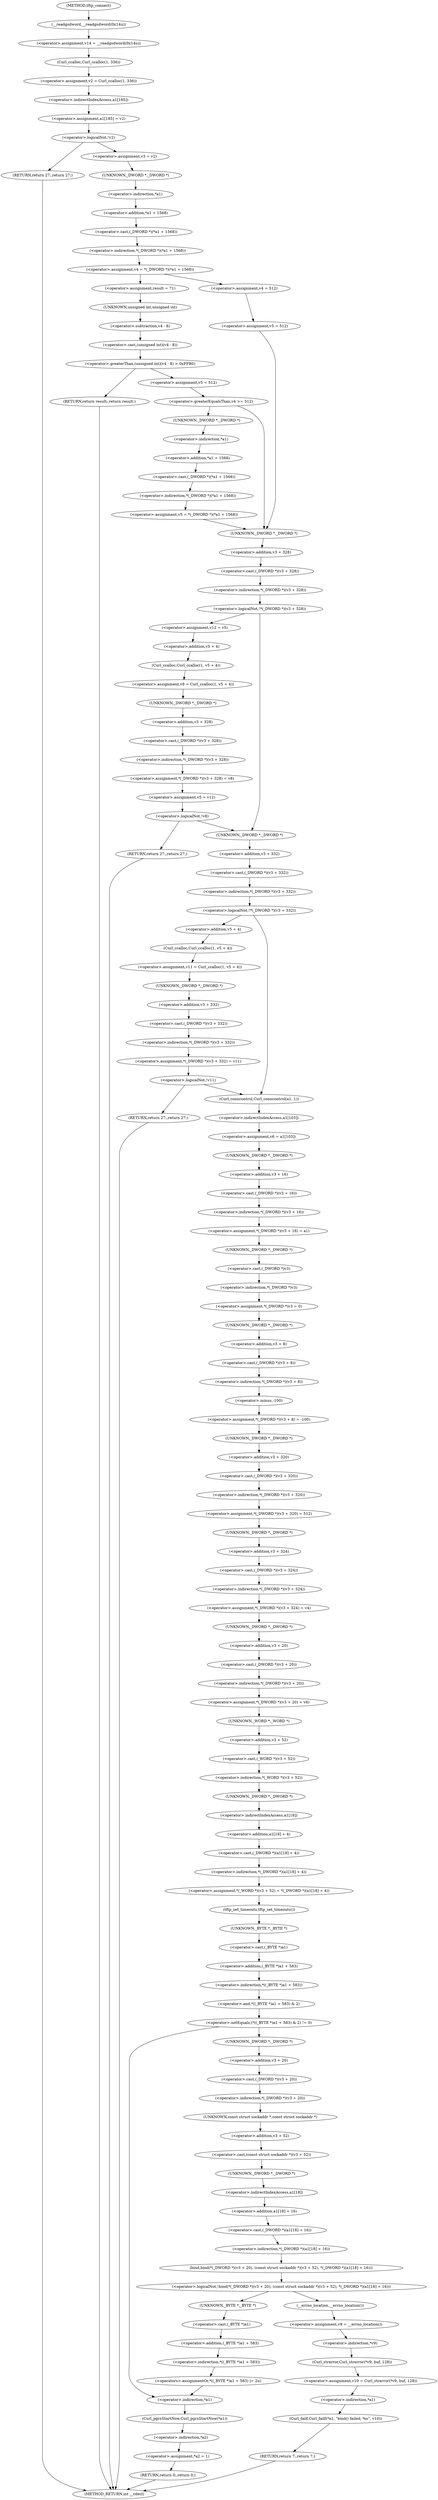 digraph tftp_connect {  
"1000131" [label = "(<operator>.assignment,v14 = __readgsdword(0x14u))" ]
"1000133" [label = "(__readgsdword,__readgsdword(0x14u))" ]
"1000135" [label = "(<operator>.assignment,v2 = Curl_ccalloc(1, 336))" ]
"1000137" [label = "(Curl_ccalloc,Curl_ccalloc(1, 336))" ]
"1000140" [label = "(<operator>.assignment,a1[185] = v2)" ]
"1000141" [label = "(<operator>.indirectIndexAccess,a1[185])" ]
"1000146" [label = "(<operator>.logicalNot,!v2)" ]
"1000148" [label = "(RETURN,return 27;,return 27;)" ]
"1000150" [label = "(<operator>.assignment,v3 = v2)" ]
"1000153" [label = "(<operator>.assignment,v4 = *(_DWORD *)(*a1 + 1568))" ]
"1000155" [label = "(<operator>.indirection,*(_DWORD *)(*a1 + 1568))" ]
"1000156" [label = "(<operator>.cast,(_DWORD *)(*a1 + 1568))" ]
"1000157" [label = "(UNKNOWN,_DWORD *,_DWORD *)" ]
"1000158" [label = "(<operator>.addition,*a1 + 1568)" ]
"1000159" [label = "(<operator>.indirection,*a1)" ]
"1000165" [label = "(<operator>.assignment,result = 71)" ]
"1000169" [label = "(<operator>.greaterThan,(unsigned int)(v4 - 8) > 0xFFB0)" ]
"1000170" [label = "(<operator>.cast,(unsigned int)(v4 - 8))" ]
"1000171" [label = "(UNKNOWN,unsigned int,unsigned int)" ]
"1000172" [label = "(<operator>.subtraction,v4 - 8)" ]
"1000176" [label = "(RETURN,return result;,return result;)" ]
"1000178" [label = "(<operator>.assignment,v5 = 512)" ]
"1000182" [label = "(<operator>.greaterEqualsThan,v4 >= 512)" ]
"1000185" [label = "(<operator>.assignment,v5 = *(_DWORD *)(*a1 + 1568))" ]
"1000187" [label = "(<operator>.indirection,*(_DWORD *)(*a1 + 1568))" ]
"1000188" [label = "(<operator>.cast,(_DWORD *)(*a1 + 1568))" ]
"1000189" [label = "(UNKNOWN,_DWORD *,_DWORD *)" ]
"1000190" [label = "(<operator>.addition,*a1 + 1568)" ]
"1000191" [label = "(<operator>.indirection,*a1)" ]
"1000196" [label = "(<operator>.assignment,v4 = 512)" ]
"1000199" [label = "(<operator>.assignment,v5 = 512)" ]
"1000203" [label = "(<operator>.logicalNot,!*(_DWORD *)(v3 + 328))" ]
"1000204" [label = "(<operator>.indirection,*(_DWORD *)(v3 + 328))" ]
"1000205" [label = "(<operator>.cast,(_DWORD *)(v3 + 328))" ]
"1000206" [label = "(UNKNOWN,_DWORD *,_DWORD *)" ]
"1000207" [label = "(<operator>.addition,v3 + 328)" ]
"1000211" [label = "(<operator>.assignment,v12 = v5)" ]
"1000214" [label = "(<operator>.assignment,v8 = Curl_ccalloc(1, v5 + 4))" ]
"1000216" [label = "(Curl_ccalloc,Curl_ccalloc(1, v5 + 4))" ]
"1000218" [label = "(<operator>.addition,v5 + 4)" ]
"1000221" [label = "(<operator>.assignment,*(_DWORD *)(v3 + 328) = v8)" ]
"1000222" [label = "(<operator>.indirection,*(_DWORD *)(v3 + 328))" ]
"1000223" [label = "(<operator>.cast,(_DWORD *)(v3 + 328))" ]
"1000224" [label = "(UNKNOWN,_DWORD *,_DWORD *)" ]
"1000225" [label = "(<operator>.addition,v3 + 328)" ]
"1000229" [label = "(<operator>.assignment,v5 = v12)" ]
"1000233" [label = "(<operator>.logicalNot,!v8)" ]
"1000235" [label = "(RETURN,return 27;,return 27;)" ]
"1000238" [label = "(<operator>.logicalNot,!*(_DWORD *)(v3 + 332))" ]
"1000239" [label = "(<operator>.indirection,*(_DWORD *)(v3 + 332))" ]
"1000240" [label = "(<operator>.cast,(_DWORD *)(v3 + 332))" ]
"1000241" [label = "(UNKNOWN,_DWORD *,_DWORD *)" ]
"1000242" [label = "(<operator>.addition,v3 + 332)" ]
"1000246" [label = "(<operator>.assignment,v11 = Curl_ccalloc(1, v5 + 4))" ]
"1000248" [label = "(Curl_ccalloc,Curl_ccalloc(1, v5 + 4))" ]
"1000250" [label = "(<operator>.addition,v5 + 4)" ]
"1000253" [label = "(<operator>.assignment,*(_DWORD *)(v3 + 332) = v11)" ]
"1000254" [label = "(<operator>.indirection,*(_DWORD *)(v3 + 332))" ]
"1000255" [label = "(<operator>.cast,(_DWORD *)(v3 + 332))" ]
"1000256" [label = "(UNKNOWN,_DWORD *,_DWORD *)" ]
"1000257" [label = "(<operator>.addition,v3 + 332)" ]
"1000262" [label = "(<operator>.logicalNot,!v11)" ]
"1000264" [label = "(RETURN,return 27;,return 27;)" ]
"1000266" [label = "(Curl_conncontrol,Curl_conncontrol(a1, 1))" ]
"1000269" [label = "(<operator>.assignment,v6 = a1[103])" ]
"1000271" [label = "(<operator>.indirectIndexAccess,a1[103])" ]
"1000274" [label = "(<operator>.assignment,*(_DWORD *)(v3 + 16) = a1)" ]
"1000275" [label = "(<operator>.indirection,*(_DWORD *)(v3 + 16))" ]
"1000276" [label = "(<operator>.cast,(_DWORD *)(v3 + 16))" ]
"1000277" [label = "(UNKNOWN,_DWORD *,_DWORD *)" ]
"1000278" [label = "(<operator>.addition,v3 + 16)" ]
"1000282" [label = "(<operator>.assignment,*(_DWORD *)v3 = 0)" ]
"1000283" [label = "(<operator>.indirection,*(_DWORD *)v3)" ]
"1000284" [label = "(<operator>.cast,(_DWORD *)v3)" ]
"1000285" [label = "(UNKNOWN,_DWORD *,_DWORD *)" ]
"1000288" [label = "(<operator>.assignment,*(_DWORD *)(v3 + 8) = -100)" ]
"1000289" [label = "(<operator>.indirection,*(_DWORD *)(v3 + 8))" ]
"1000290" [label = "(<operator>.cast,(_DWORD *)(v3 + 8))" ]
"1000291" [label = "(UNKNOWN,_DWORD *,_DWORD *)" ]
"1000292" [label = "(<operator>.addition,v3 + 8)" ]
"1000295" [label = "(<operator>.minus,-100)" ]
"1000297" [label = "(<operator>.assignment,*(_DWORD *)(v3 + 320) = 512)" ]
"1000298" [label = "(<operator>.indirection,*(_DWORD *)(v3 + 320))" ]
"1000299" [label = "(<operator>.cast,(_DWORD *)(v3 + 320))" ]
"1000300" [label = "(UNKNOWN,_DWORD *,_DWORD *)" ]
"1000301" [label = "(<operator>.addition,v3 + 320)" ]
"1000305" [label = "(<operator>.assignment,*(_DWORD *)(v3 + 324) = v4)" ]
"1000306" [label = "(<operator>.indirection,*(_DWORD *)(v3 + 324))" ]
"1000307" [label = "(<operator>.cast,(_DWORD *)(v3 + 324))" ]
"1000308" [label = "(UNKNOWN,_DWORD *,_DWORD *)" ]
"1000309" [label = "(<operator>.addition,v3 + 324)" ]
"1000313" [label = "(<operator>.assignment,*(_DWORD *)(v3 + 20) = v6)" ]
"1000314" [label = "(<operator>.indirection,*(_DWORD *)(v3 + 20))" ]
"1000315" [label = "(<operator>.cast,(_DWORD *)(v3 + 20))" ]
"1000316" [label = "(UNKNOWN,_DWORD *,_DWORD *)" ]
"1000317" [label = "(<operator>.addition,v3 + 20)" ]
"1000321" [label = "(<operator>.assignment,*(_WORD *)(v3 + 52) = *(_DWORD *)(a1[18] + 4))" ]
"1000322" [label = "(<operator>.indirection,*(_WORD *)(v3 + 52))" ]
"1000323" [label = "(<operator>.cast,(_WORD *)(v3 + 52))" ]
"1000324" [label = "(UNKNOWN,_WORD *,_WORD *)" ]
"1000325" [label = "(<operator>.addition,v3 + 52)" ]
"1000328" [label = "(<operator>.indirection,*(_DWORD *)(a1[18] + 4))" ]
"1000329" [label = "(<operator>.cast,(_DWORD *)(a1[18] + 4))" ]
"1000330" [label = "(UNKNOWN,_DWORD *,_DWORD *)" ]
"1000331" [label = "(<operator>.addition,a1[18] + 4)" ]
"1000332" [label = "(<operator>.indirectIndexAccess,a1[18])" ]
"1000336" [label = "(tftp_set_timeouts,tftp_set_timeouts())" ]
"1000338" [label = "(<operator>.notEquals,(*((_BYTE *)a1 + 583) & 2) != 0)" ]
"1000339" [label = "(<operator>.and,*((_BYTE *)a1 + 583) & 2)" ]
"1000340" [label = "(<operator>.indirection,*((_BYTE *)a1 + 583))" ]
"1000341" [label = "(<operator>.addition,(_BYTE *)a1 + 583)" ]
"1000342" [label = "(<operator>.cast,(_BYTE *)a1)" ]
"1000343" [label = "(UNKNOWN,_BYTE *,_BYTE *)" ]
"1000350" [label = "(Curl_pgrsStartNow,Curl_pgrsStartNow(*a1))" ]
"1000351" [label = "(<operator>.indirection,*a1)" ]
"1000353" [label = "(<operator>.assignment,*a2 = 1)" ]
"1000354" [label = "(<operator>.indirection,*a2)" ]
"1000357" [label = "(RETURN,return 0;,return 0;)" ]
"1000360" [label = "(<operator>.logicalNot,!bind(*(_DWORD *)(v3 + 20), (const struct sockaddr *)(v3 + 52), *(_DWORD *)(a1[18] + 16)))" ]
"1000361" [label = "(bind,bind(*(_DWORD *)(v3 + 20), (const struct sockaddr *)(v3 + 52), *(_DWORD *)(a1[18] + 16)))" ]
"1000362" [label = "(<operator>.indirection,*(_DWORD *)(v3 + 20))" ]
"1000363" [label = "(<operator>.cast,(_DWORD *)(v3 + 20))" ]
"1000364" [label = "(UNKNOWN,_DWORD *,_DWORD *)" ]
"1000365" [label = "(<operator>.addition,v3 + 20)" ]
"1000368" [label = "(<operator>.cast,(const struct sockaddr *)(v3 + 52))" ]
"1000369" [label = "(UNKNOWN,const struct sockaddr *,const struct sockaddr *)" ]
"1000370" [label = "(<operator>.addition,v3 + 52)" ]
"1000373" [label = "(<operator>.indirection,*(_DWORD *)(a1[18] + 16))" ]
"1000374" [label = "(<operator>.cast,(_DWORD *)(a1[18] + 16))" ]
"1000375" [label = "(UNKNOWN,_DWORD *,_DWORD *)" ]
"1000376" [label = "(<operator>.addition,a1[18] + 16)" ]
"1000377" [label = "(<operator>.indirectIndexAccess,a1[18])" ]
"1000382" [label = "(<operators>.assignmentOr,*((_BYTE *)a1 + 583) |= 2u)" ]
"1000383" [label = "(<operator>.indirection,*((_BYTE *)a1 + 583))" ]
"1000384" [label = "(<operator>.addition,(_BYTE *)a1 + 583)" ]
"1000385" [label = "(<operator>.cast,(_BYTE *)a1)" ]
"1000386" [label = "(UNKNOWN,_BYTE *,_BYTE *)" ]
"1000391" [label = "(<operator>.assignment,v9 = __errno_location())" ]
"1000393" [label = "(__errno_location,__errno_location())" ]
"1000394" [label = "(<operator>.assignment,v10 = Curl_strerror(*v9, buf, 128))" ]
"1000396" [label = "(Curl_strerror,Curl_strerror(*v9, buf, 128))" ]
"1000397" [label = "(<operator>.indirection,*v9)" ]
"1000401" [label = "(Curl_failf,Curl_failf(*a1, \"bind() failed; %s\", v10))" ]
"1000402" [label = "(<operator>.indirection,*a1)" ]
"1000406" [label = "(RETURN,return 7;,return 7;)" ]
"1000114" [label = "(METHOD,tftp_connect)" ]
"1000408" [label = "(METHOD_RETURN,int __cdecl)" ]
  "1000131" -> "1000137" 
  "1000133" -> "1000131" 
  "1000135" -> "1000141" 
  "1000137" -> "1000135" 
  "1000140" -> "1000146" 
  "1000141" -> "1000140" 
  "1000146" -> "1000148" 
  "1000146" -> "1000150" 
  "1000148" -> "1000408" 
  "1000150" -> "1000157" 
  "1000153" -> "1000165" 
  "1000153" -> "1000196" 
  "1000155" -> "1000153" 
  "1000156" -> "1000155" 
  "1000157" -> "1000159" 
  "1000158" -> "1000156" 
  "1000159" -> "1000158" 
  "1000165" -> "1000171" 
  "1000169" -> "1000176" 
  "1000169" -> "1000178" 
  "1000170" -> "1000169" 
  "1000171" -> "1000172" 
  "1000172" -> "1000170" 
  "1000176" -> "1000408" 
  "1000178" -> "1000182" 
  "1000182" -> "1000206" 
  "1000182" -> "1000189" 
  "1000185" -> "1000206" 
  "1000187" -> "1000185" 
  "1000188" -> "1000187" 
  "1000189" -> "1000191" 
  "1000190" -> "1000188" 
  "1000191" -> "1000190" 
  "1000196" -> "1000199" 
  "1000199" -> "1000206" 
  "1000203" -> "1000241" 
  "1000203" -> "1000211" 
  "1000204" -> "1000203" 
  "1000205" -> "1000204" 
  "1000206" -> "1000207" 
  "1000207" -> "1000205" 
  "1000211" -> "1000218" 
  "1000214" -> "1000224" 
  "1000216" -> "1000214" 
  "1000218" -> "1000216" 
  "1000221" -> "1000229" 
  "1000222" -> "1000221" 
  "1000223" -> "1000222" 
  "1000224" -> "1000225" 
  "1000225" -> "1000223" 
  "1000229" -> "1000233" 
  "1000233" -> "1000241" 
  "1000233" -> "1000235" 
  "1000235" -> "1000408" 
  "1000238" -> "1000250" 
  "1000238" -> "1000266" 
  "1000239" -> "1000238" 
  "1000240" -> "1000239" 
  "1000241" -> "1000242" 
  "1000242" -> "1000240" 
  "1000246" -> "1000256" 
  "1000248" -> "1000246" 
  "1000250" -> "1000248" 
  "1000253" -> "1000262" 
  "1000254" -> "1000253" 
  "1000255" -> "1000254" 
  "1000256" -> "1000257" 
  "1000257" -> "1000255" 
  "1000262" -> "1000264" 
  "1000262" -> "1000266" 
  "1000264" -> "1000408" 
  "1000266" -> "1000271" 
  "1000269" -> "1000277" 
  "1000271" -> "1000269" 
  "1000274" -> "1000285" 
  "1000275" -> "1000274" 
  "1000276" -> "1000275" 
  "1000277" -> "1000278" 
  "1000278" -> "1000276" 
  "1000282" -> "1000291" 
  "1000283" -> "1000282" 
  "1000284" -> "1000283" 
  "1000285" -> "1000284" 
  "1000288" -> "1000300" 
  "1000289" -> "1000295" 
  "1000290" -> "1000289" 
  "1000291" -> "1000292" 
  "1000292" -> "1000290" 
  "1000295" -> "1000288" 
  "1000297" -> "1000308" 
  "1000298" -> "1000297" 
  "1000299" -> "1000298" 
  "1000300" -> "1000301" 
  "1000301" -> "1000299" 
  "1000305" -> "1000316" 
  "1000306" -> "1000305" 
  "1000307" -> "1000306" 
  "1000308" -> "1000309" 
  "1000309" -> "1000307" 
  "1000313" -> "1000324" 
  "1000314" -> "1000313" 
  "1000315" -> "1000314" 
  "1000316" -> "1000317" 
  "1000317" -> "1000315" 
  "1000321" -> "1000336" 
  "1000322" -> "1000330" 
  "1000323" -> "1000322" 
  "1000324" -> "1000325" 
  "1000325" -> "1000323" 
  "1000328" -> "1000321" 
  "1000329" -> "1000328" 
  "1000330" -> "1000332" 
  "1000331" -> "1000329" 
  "1000332" -> "1000331" 
  "1000336" -> "1000343" 
  "1000338" -> "1000364" 
  "1000338" -> "1000351" 
  "1000339" -> "1000338" 
  "1000340" -> "1000339" 
  "1000341" -> "1000340" 
  "1000342" -> "1000341" 
  "1000343" -> "1000342" 
  "1000350" -> "1000354" 
  "1000351" -> "1000350" 
  "1000353" -> "1000357" 
  "1000354" -> "1000353" 
  "1000357" -> "1000408" 
  "1000360" -> "1000386" 
  "1000360" -> "1000393" 
  "1000361" -> "1000360" 
  "1000362" -> "1000369" 
  "1000363" -> "1000362" 
  "1000364" -> "1000365" 
  "1000365" -> "1000363" 
  "1000368" -> "1000375" 
  "1000369" -> "1000370" 
  "1000370" -> "1000368" 
  "1000373" -> "1000361" 
  "1000374" -> "1000373" 
  "1000375" -> "1000377" 
  "1000376" -> "1000374" 
  "1000377" -> "1000376" 
  "1000382" -> "1000351" 
  "1000383" -> "1000382" 
  "1000384" -> "1000383" 
  "1000385" -> "1000384" 
  "1000386" -> "1000385" 
  "1000391" -> "1000397" 
  "1000393" -> "1000391" 
  "1000394" -> "1000402" 
  "1000396" -> "1000394" 
  "1000397" -> "1000396" 
  "1000401" -> "1000406" 
  "1000402" -> "1000401" 
  "1000406" -> "1000408" 
  "1000114" -> "1000133" 
}
